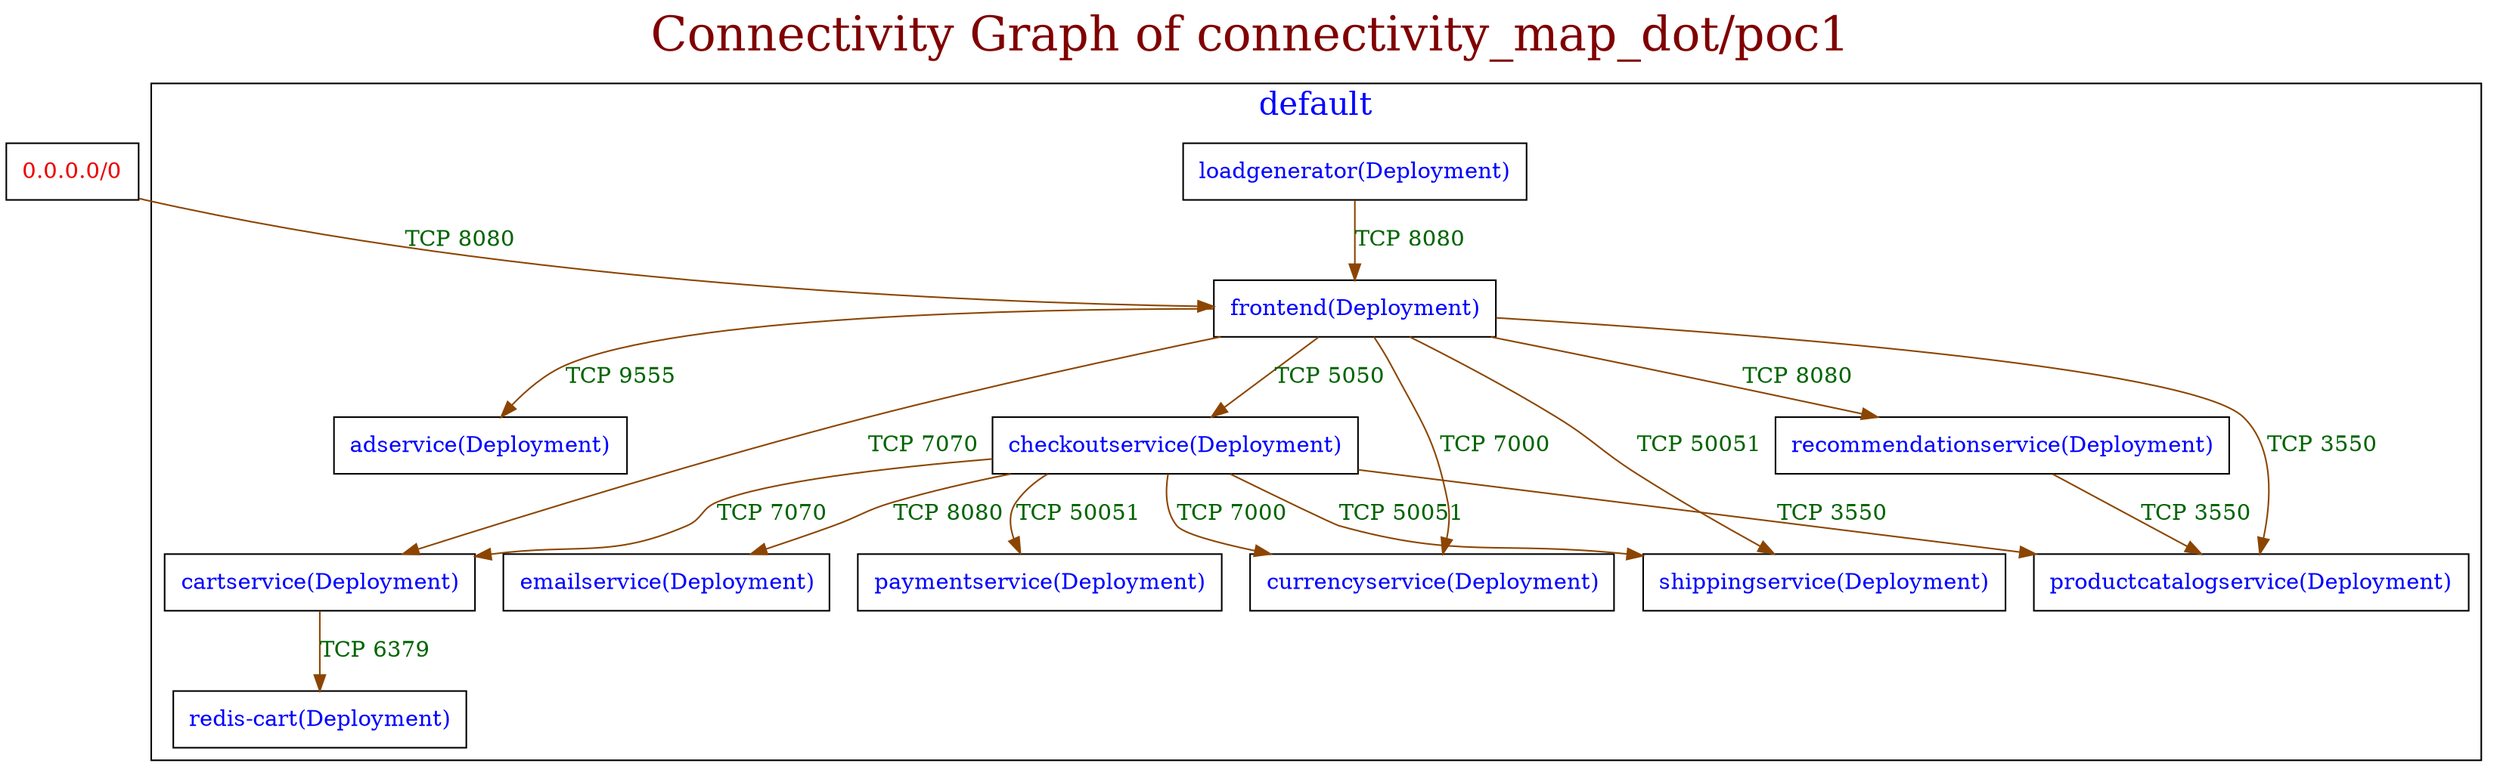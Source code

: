 // The Connectivity Graph of connectivity_map_dot/poc1
digraph {
	label="Connectivity Graph of connectivity_map_dot/poc1"	labelloc = "t"
	fontsize=30
	fontcolor=webmaroon
	"0.0.0.0/0" [label=<<table border="0" cellspacing="0"><tr><td>0.0.0.0/0</td></tr></table>> shape=box fontcolor=red2]
subgraph cluster_default_namespace{
	label="default"
	fontsize=20
	fontcolor=blue
	"default/adservice(Deployment)" [label=<<table border="0" cellspacing="0"><tr><td>adservice(Deployment)</td></tr></table>> shape=box fontcolor=blue]
	"default/cartservice(Deployment)" [label=<<table border="0" cellspacing="0"><tr><td>cartservice(Deployment)</td></tr></table>> shape=box fontcolor=blue]
	"default/checkoutservice(Deployment)" [label=<<table border="0" cellspacing="0"><tr><td>checkoutservice(Deployment)</td></tr></table>> shape=box fontcolor=blue]
	"default/currencyservice(Deployment)" [label=<<table border="0" cellspacing="0"><tr><td>currencyservice(Deployment)</td></tr></table>> shape=box fontcolor=blue]
	"default/emailservice(Deployment)" [label=<<table border="0" cellspacing="0"><tr><td>emailservice(Deployment)</td></tr></table>> shape=box fontcolor=blue]
	"default/frontend(Deployment)" [label=<<table border="0" cellspacing="0"><tr><td>frontend(Deployment)</td></tr></table>> shape=box fontcolor=blue]
	"default/loadgenerator(Deployment)" [label=<<table border="0" cellspacing="0"><tr><td>loadgenerator(Deployment)</td></tr></table>> shape=box fontcolor=blue]
	"default/paymentservice(Deployment)" [label=<<table border="0" cellspacing="0"><tr><td>paymentservice(Deployment)</td></tr></table>> shape=box fontcolor=blue]
	"default/productcatalogservice(Deployment)" [label=<<table border="0" cellspacing="0"><tr><td>productcatalogservice(Deployment)</td></tr></table>> shape=box fontcolor=blue]
	"default/recommendationservice(Deployment)" [label=<<table border="0" cellspacing="0"><tr><td>recommendationservice(Deployment)</td></tr></table>> shape=box fontcolor=blue]
	"default/redis-cart(Deployment)" [label=<<table border="0" cellspacing="0"><tr><td>redis-cart(Deployment)</td></tr></table>> shape=box fontcolor=blue]
	"default/shippingservice(Deployment)" [label=<<table border="0" cellspacing="0"><tr><td>shippingservice(Deployment)</td></tr></table>> shape=box fontcolor=blue]
}
	"0.0.0.0/0" -> "default/frontend(Deployment)"[label="TCP 8080" color=darkorange4 fontcolor=darkgreen dir=both arrowhead=normal arrowtail=none]
	"default/cartservice(Deployment)" -> "default/redis-cart(Deployment)"[label="TCP 6379" color=darkorange4 fontcolor=darkgreen dir=both arrowhead=normal arrowtail=none]
	"default/checkoutservice(Deployment)" -> "default/cartservice(Deployment)"[label="TCP 7070" color=darkorange4 fontcolor=darkgreen dir=both arrowhead=normal arrowtail=none]
	"default/checkoutservice(Deployment)" -> "default/currencyservice(Deployment)"[label="TCP 7000" color=darkorange4 fontcolor=darkgreen dir=both arrowhead=normal arrowtail=none]
	"default/checkoutservice(Deployment)" -> "default/emailservice(Deployment)"[label="TCP 8080" color=darkorange4 fontcolor=darkgreen dir=both arrowhead=normal arrowtail=none]
	"default/checkoutservice(Deployment)" -> "default/paymentservice(Deployment)"[label="TCP 50051" color=darkorange4 fontcolor=darkgreen dir=both arrowhead=normal arrowtail=none]
	"default/checkoutservice(Deployment)" -> "default/productcatalogservice(Deployment)"[label="TCP 3550" color=darkorange4 fontcolor=darkgreen dir=both arrowhead=normal arrowtail=none]
	"default/checkoutservice(Deployment)" -> "default/shippingservice(Deployment)"[label="TCP 50051" color=darkorange4 fontcolor=darkgreen dir=both arrowhead=normal arrowtail=none]
	"default/frontend(Deployment)" -> "default/adservice(Deployment)"[label="TCP 9555" color=darkorange4 fontcolor=darkgreen dir=both arrowhead=normal arrowtail=none]
	"default/frontend(Deployment)" -> "default/cartservice(Deployment)"[label="TCP 7070" color=darkorange4 fontcolor=darkgreen dir=both arrowhead=normal arrowtail=none]
	"default/frontend(Deployment)" -> "default/checkoutservice(Deployment)"[label="TCP 5050" color=darkorange4 fontcolor=darkgreen dir=both arrowhead=normal arrowtail=none]
	"default/frontend(Deployment)" -> "default/currencyservice(Deployment)"[label="TCP 7000" color=darkorange4 fontcolor=darkgreen dir=both arrowhead=normal arrowtail=none]
	"default/frontend(Deployment)" -> "default/productcatalogservice(Deployment)"[label="TCP 3550" color=darkorange4 fontcolor=darkgreen dir=both arrowhead=normal arrowtail=none]
	"default/frontend(Deployment)" -> "default/recommendationservice(Deployment)"[label="TCP 8080" color=darkorange4 fontcolor=darkgreen dir=both arrowhead=normal arrowtail=none]
	"default/frontend(Deployment)" -> "default/shippingservice(Deployment)"[label="TCP 50051" color=darkorange4 fontcolor=darkgreen dir=both arrowhead=normal arrowtail=none]
	"default/loadgenerator(Deployment)" -> "default/frontend(Deployment)"[label="TCP 8080" color=darkorange4 fontcolor=darkgreen dir=both arrowhead=normal arrowtail=none]
	"default/recommendationservice(Deployment)" -> "default/productcatalogservice(Deployment)"[label="TCP 3550" color=darkorange4 fontcolor=darkgreen dir=both arrowhead=normal arrowtail=none]
}
